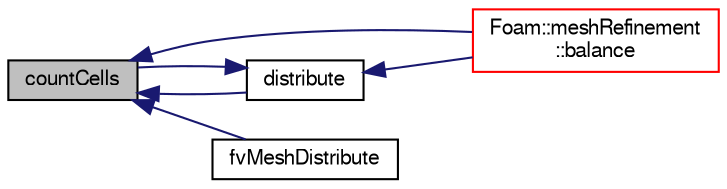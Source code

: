 digraph "countCells"
{
  bgcolor="transparent";
  edge [fontname="FreeSans",fontsize="10",labelfontname="FreeSans",labelfontsize="10"];
  node [fontname="FreeSans",fontsize="10",shape=record];
  rankdir="LR";
  Node1144 [label="countCells",height=0.2,width=0.4,color="black", fillcolor="grey75", style="filled", fontcolor="black"];
  Node1144 -> Node1145 [dir="back",color="midnightblue",fontsize="10",style="solid",fontname="FreeSans"];
  Node1145 [label="Foam::meshRefinement\l::balance",height=0.2,width=0.4,color="red",URL="$a24662.html#a64feb4b7a4116efb2111d5adf88b50a3",tooltip="Redecompose according to cell count. "];
  Node1144 -> Node1152 [dir="back",color="midnightblue",fontsize="10",style="solid",fontname="FreeSans"];
  Node1152 [label="distribute",height=0.2,width=0.4,color="black",URL="$a21454.html#acb11a389cf765470aea69d37a526cf1f",tooltip="Send cells to neighbours according to distribution. "];
  Node1152 -> Node1144 [dir="back",color="midnightblue",fontsize="10",style="solid",fontname="FreeSans"];
  Node1152 -> Node1145 [dir="back",color="midnightblue",fontsize="10",style="solid",fontname="FreeSans"];
  Node1144 -> Node1153 [dir="back",color="midnightblue",fontsize="10",style="solid",fontname="FreeSans"];
  Node1153 [label="fvMeshDistribute",height=0.2,width=0.4,color="black",URL="$a21454.html#a99993cdedb994dca7b715fafbb45c4b3",tooltip="Construct from mesh and absolute merge tolerance. "];
}
